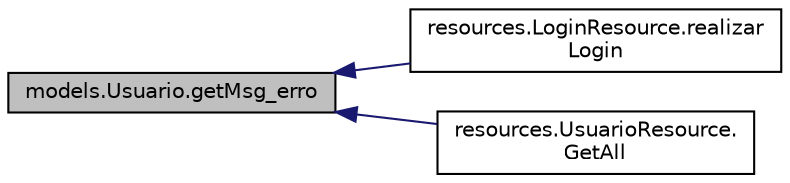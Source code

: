 digraph "models.Usuario.getMsg_erro"
{
  edge [fontname="Helvetica",fontsize="10",labelfontname="Helvetica",labelfontsize="10"];
  node [fontname="Helvetica",fontsize="10",shape=record];
  rankdir="LR";
  Node30 [label="models.Usuario.getMsg_erro",height=0.2,width=0.4,color="black", fillcolor="grey75", style="filled", fontcolor="black"];
  Node30 -> Node31 [dir="back",color="midnightblue",fontsize="10",style="solid",fontname="Helvetica"];
  Node31 [label="resources.LoginResource.realizar\lLogin",height=0.2,width=0.4,color="black", fillcolor="white", style="filled",URL="$classresources_1_1_login_resource.html#a2983ce3e2d7be8670effd487aaeb8907"];
  Node30 -> Node32 [dir="back",color="midnightblue",fontsize="10",style="solid",fontname="Helvetica"];
  Node32 [label="resources.UsuarioResource.\lGetAll",height=0.2,width=0.4,color="black", fillcolor="white", style="filled",URL="$classresources_1_1_usuario_resource.html#a921e30b0f3a658c9d32168afcb6cbf76"];
}
